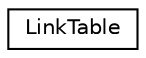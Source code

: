 digraph "Graphical Class Hierarchy"
{
  edge [fontname="Helvetica",fontsize="10",labelfontname="Helvetica",labelfontsize="10"];
  node [fontname="Helvetica",fontsize="10",shape=record];
  rankdir="LR";
  Node0 [label="LinkTable",height=0.2,width=0.4,color="black", fillcolor="white", style="filled",URL="$structLinkTable.html",tooltip="A representation of every link of the robot and the value it should contain, in order to get a transf..."];
}
